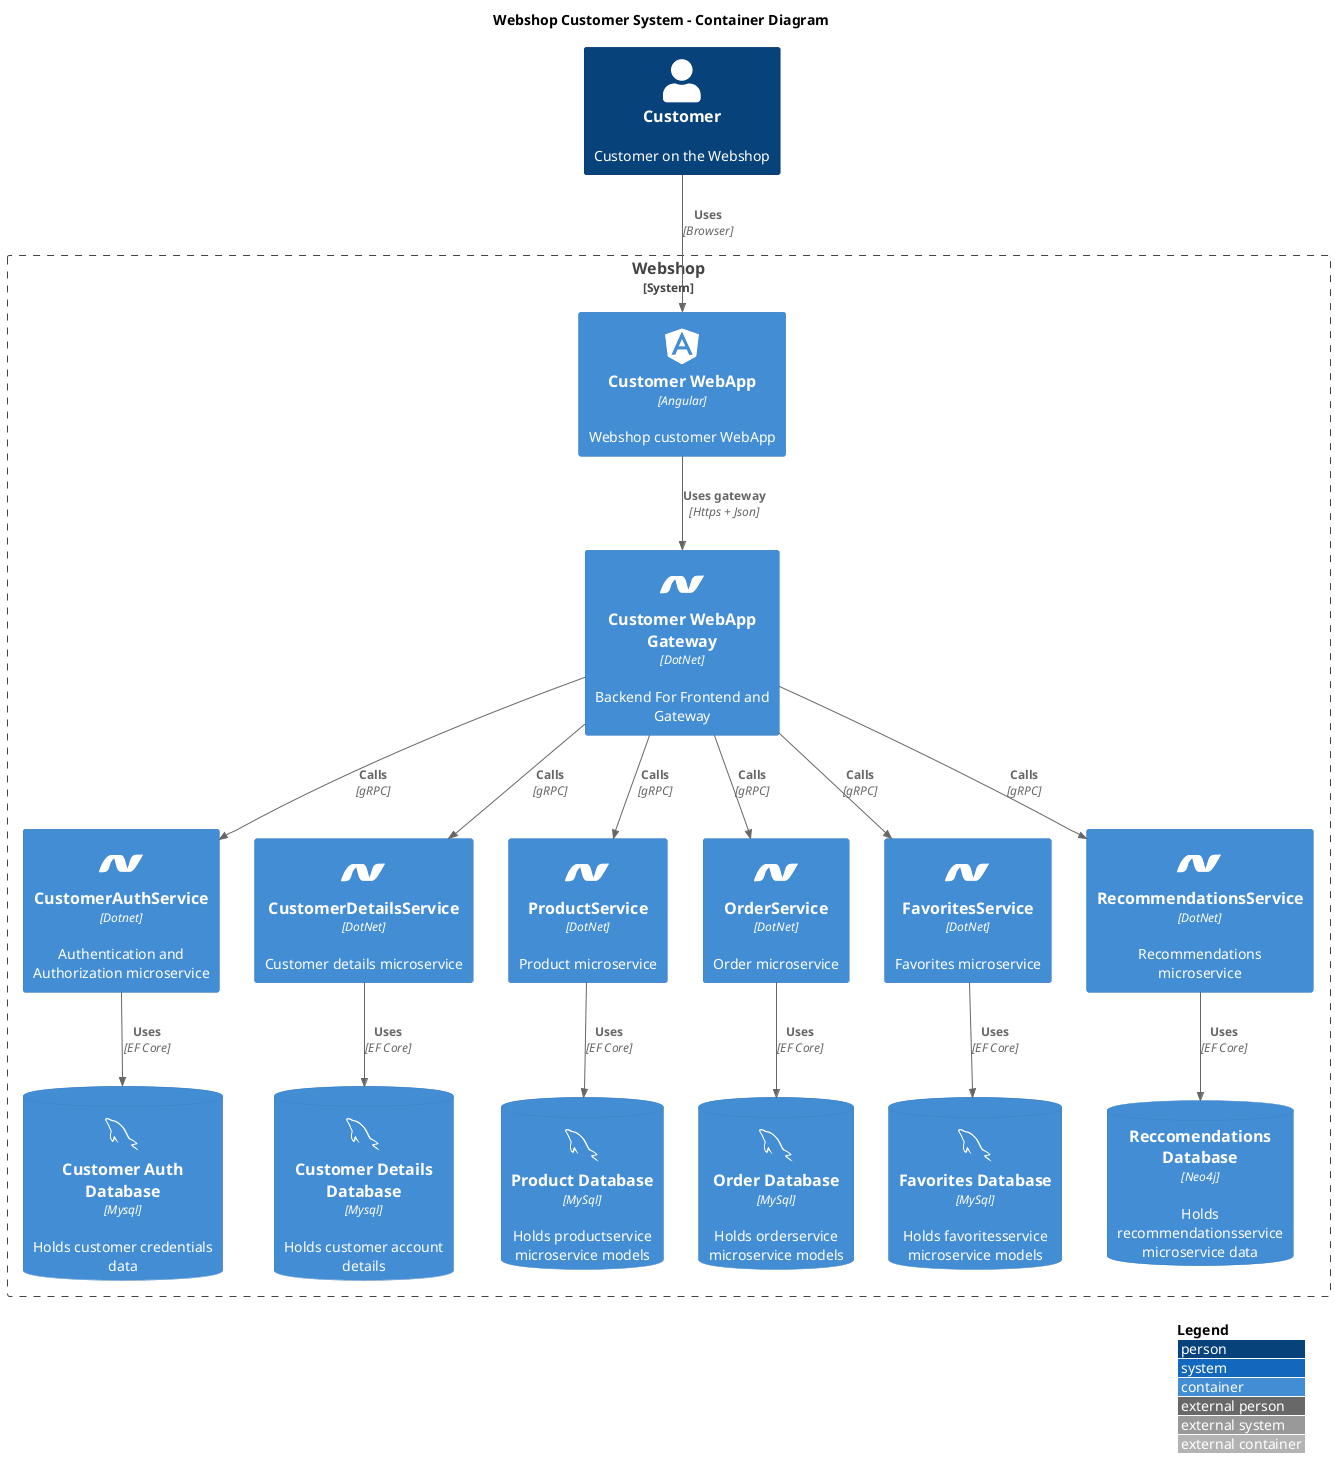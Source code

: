 @startuml AirToto_C2
!include <C4/C4_Container>
!include <tupadr3/devicons/angular>
!include <tupadr3/devicons/dotnet>
!include <tupadr3/devicons/mysql>
!include <cloudinsight/rabbitmq>

LAYOUT_WITH_LEGEND()

title Webshop Customer System - Container Diagram

' Actors
Person(customer, Customer, Customer on the Webshop)

System_Boundary(c1, Webshop) {
    ' Frontend
    Container(web, Customer WebApp, Angular, Webshop customer WebApp, angular)

    ' Backend
    Container(webbff, Customer WebApp Gateway, DotNet, Backend For Frontend and Gateway, dotnet)
    Container(authservice, CustomerAuthService, Dotnet, Authentication and Authorization microservice, dotnet)
    Container(customerservice, CustomerDetailsService, DotNet, Customer details microservice, dotnet)
    Container(productservice, ProductService, DotNet, Product microservice, dotnet)
    Container(basketservice, OrderService, DotNet, Order microservice, dotnet)
    Container(favoritesservice, FavoritesService, DotNet, Favorites microservice, dotnet)
    Container(recommendationsservice, RecommendationsService, DotNet, Recommendations microservice, dotnet)

    ' Database
    ContainerDb(authdb, Customer Auth Database, Mysql, Holds customer credentials data, mysql)
    ContainerDb(customerdb, Customer Details Database, Mysql, Holds customer account details, mysql)
    ContainerDb(productdb, Product Database, MySql, Holds productservice microservice models, mysql)
    ContainerDb(basketdb, Order Database, MySql, Holds orderservice microservice models, mysql)
    ContainerDb(favoritesdb, Favorites Database, MySql, Holds favoritesservice microservice models, mysql)
    ContainerDb(recommendationsdb, Reccomendations Database, Neo4j, Holds recommendationsservice microservice data)

    ' Queue
    ' ContainerQueue(queue, Message Broker, RabbitMQ, Eventbus, rabbitmq)
}

' Relations actor
Rel(customer, web, Uses, Browser)

' Relations web
Rel(web, webbff, Uses gateway, Https + Json)

' Relations gateway
Rel(webbff, authservice, Calls, gRPC)
Rel(webbff, customerservice, Calls, gRPC)
Rel(webbff, productservice, Calls, gRPC)
Rel(webbff, basketservice, Calls, gRPC)
Rel(webbff, favoritesservice, Calls, gRPC)
Rel(webbff, recommendationsservice, Calls, gRPC)

' Relations database
Rel(authservice, authdb, Uses, EF Core)
Rel(customerservice, customerdb, Uses, EF Core)
Rel(productservice, productdb, Uses, EF Core)
Rel(basketservice, basketdb, Uses, EF Core)
Rel(favoritesservice, favoritesdb, Uses, EF Core)
Rel(recommendationsservice, recommendationsdb, Uses, EF Core)

' Relations messaging queue
' Rel_L(webbff, queue, Transfers state, ECST pattern)
' Rel_L(authservice, queue, Transfers state, ECST pattern)
' Rel_L(productservice, queue, Transfers state, ECST pattern)
' Rel_L(basketservice, queue, Transfers state, ECST pattern)
' Rel_L(favoritesservice, queue, Transfers state, ECST pattern)
' Rel_L(recommendationsservice, queue, Transfers state, ECST pattern)

@enduml